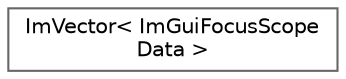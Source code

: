 digraph "Graphical Class Hierarchy"
{
 // LATEX_PDF_SIZE
  bgcolor="transparent";
  edge [fontname=Helvetica,fontsize=10,labelfontname=Helvetica,labelfontsize=10];
  node [fontname=Helvetica,fontsize=10,shape=box,height=0.2,width=0.4];
  rankdir="LR";
  Node0 [id="Node000000",label="ImVector\< ImGuiFocusScope\lData \>",height=0.2,width=0.4,color="grey40", fillcolor="white", style="filled",URL="$structImVector.html",tooltip=" "];
}

